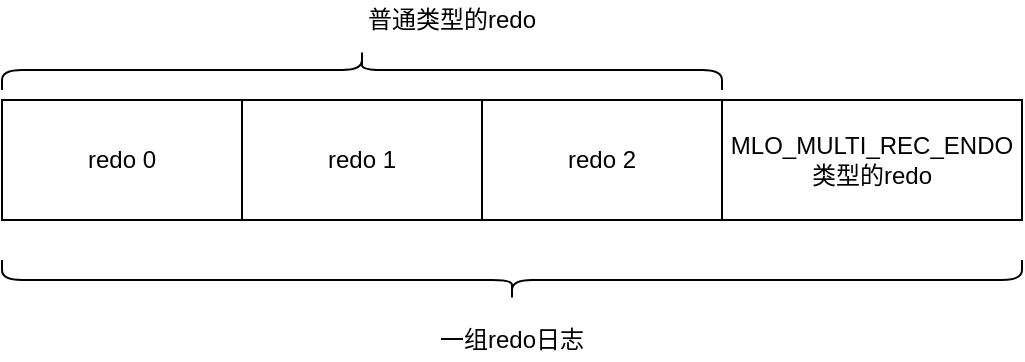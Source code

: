 <mxfile version="15.2.7" type="device"><diagram id="rLLhUfSJh3f1wMvpaExG" name="第 1 页"><mxGraphModel dx="853" dy="493" grid="1" gridSize="10" guides="1" tooltips="1" connect="1" arrows="1" fold="1" page="1" pageScale="1" pageWidth="827" pageHeight="1169" math="0" shadow="0"><root><mxCell id="0"/><mxCell id="1" parent="0"/><mxCell id="9C6iucLwXcC8VDVE66HD-1" value="redo 0" style="rounded=0;whiteSpace=wrap;html=1;" vertex="1" parent="1"><mxGeometry x="180" y="220" width="120" height="60" as="geometry"/></mxCell><mxCell id="9C6iucLwXcC8VDVE66HD-2" value="redo 1&lt;span style=&quot;color: rgba(0 , 0 , 0 , 0) ; font-family: monospace ; font-size: 0px&quot;&gt;%3CmxGraphModel%3E%3Croot%3E%3CmxCell%20id%3D%220%22%2F%3E%3CmxCell%20id%3D%221%22%20parent%3D%220%22%2F%3E%3CmxCell%20id%3D%222%22%20value%3D%22redo%200%22%20style%3D%22rounded%3D0%3BwhiteSpace%3Dwrap%3Bhtml%3D1%3B%22%20vertex%3D%221%22%20parent%3D%221%22%3E%3CmxGeometry%20x%3D%22180%22%20y%3D%22220%22%20width%3D%22120%22%20height%3D%2260%22%20as%3D%22geometry%22%2F%3E%3C%2FmxCell%3E%3C%2Froot%3E%3C%2FmxGraphModel%3E&lt;/span&gt;" style="rounded=0;whiteSpace=wrap;html=1;" vertex="1" parent="1"><mxGeometry x="300" y="220" width="120" height="60" as="geometry"/></mxCell><mxCell id="9C6iucLwXcC8VDVE66HD-3" value="redo 2" style="rounded=0;whiteSpace=wrap;html=1;" vertex="1" parent="1"><mxGeometry x="420" y="220" width="120" height="60" as="geometry"/></mxCell><mxCell id="9C6iucLwXcC8VDVE66HD-4" value="MLO_MULTI_REC_ENDO类型的redo" style="rounded=0;whiteSpace=wrap;html=1;" vertex="1" parent="1"><mxGeometry x="540" y="220" width="150" height="60" as="geometry"/></mxCell><mxCell id="9C6iucLwXcC8VDVE66HD-5" value="" style="shape=curlyBracket;whiteSpace=wrap;html=1;rounded=1;flipH=1;rotation=-90;" vertex="1" parent="1"><mxGeometry x="350" y="25" width="20" height="360" as="geometry"/></mxCell><mxCell id="9C6iucLwXcC8VDVE66HD-6" value="普通类型的redo" style="text;html=1;strokeColor=none;fillColor=none;align=center;verticalAlign=middle;whiteSpace=wrap;rounded=0;" vertex="1" parent="1"><mxGeometry x="340" y="170" width="130" height="20" as="geometry"/></mxCell><mxCell id="9C6iucLwXcC8VDVE66HD-7" value="" style="shape=curlyBracket;whiteSpace=wrap;html=1;rounded=1;flipH=1;rotation=90;" vertex="1" parent="1"><mxGeometry x="425" y="55" width="20" height="510" as="geometry"/></mxCell><mxCell id="9C6iucLwXcC8VDVE66HD-8" value="一组redo日志" style="text;html=1;strokeColor=none;fillColor=none;align=center;verticalAlign=middle;whiteSpace=wrap;rounded=0;" vertex="1" parent="1"><mxGeometry x="370" y="330" width="130" height="20" as="geometry"/></mxCell></root></mxGraphModel></diagram></mxfile>